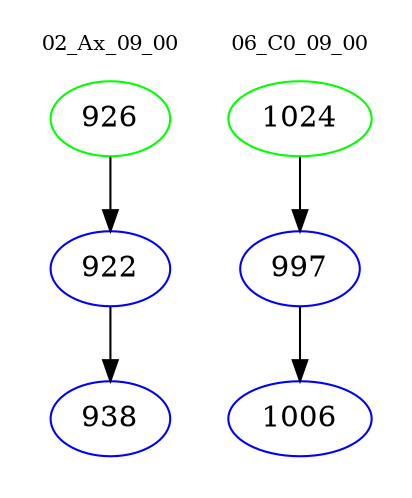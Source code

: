 digraph{
subgraph cluster_0 {
color = white
label = "02_Ax_09_00";
fontsize=10;
T0_926 [label="926", color="green"]
T0_926 -> T0_922 [color="black"]
T0_922 [label="922", color="blue"]
T0_922 -> T0_938 [color="black"]
T0_938 [label="938", color="blue"]
}
subgraph cluster_1 {
color = white
label = "06_C0_09_00";
fontsize=10;
T1_1024 [label="1024", color="green"]
T1_1024 -> T1_997 [color="black"]
T1_997 [label="997", color="blue"]
T1_997 -> T1_1006 [color="black"]
T1_1006 [label="1006", color="blue"]
}
}
